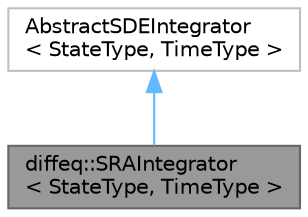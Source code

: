 digraph "diffeq::SRAIntegrator&lt; StateType, TimeType &gt;"
{
 // LATEX_PDF_SIZE
  bgcolor="transparent";
  edge [fontname=Helvetica,fontsize=10,labelfontname=Helvetica,labelfontsize=10];
  node [fontname=Helvetica,fontsize=10,shape=box,height=0.2,width=0.4];
  Node1 [id="Node000001",label="diffeq::SRAIntegrator\l\< StateType, TimeType \>",height=0.2,width=0.4,color="gray40", fillcolor="grey60", style="filled", fontcolor="black",tooltip="SRA (Stochastic Runge-Kutta for additive noise SDEs) integrator."];
  Node2 -> Node1 [id="edge1_Node000001_Node000002",dir="back",color="steelblue1",style="solid",tooltip=" "];
  Node2 [id="Node000002",label="AbstractSDEIntegrator\l\< StateType, TimeType \>",height=0.2,width=0.4,color="grey75", fillcolor="white", style="filled",tooltip=" "];
}
